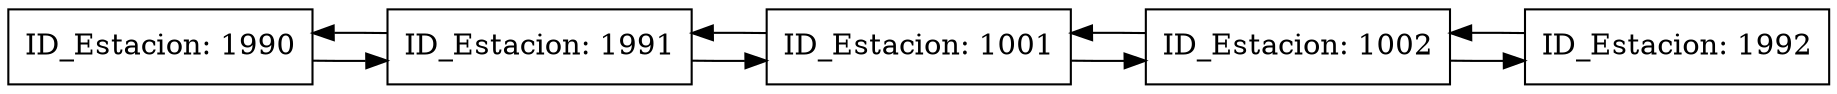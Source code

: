 digraph Elementos{
node [shape=record];
rankdir=LR;
e_1990[label = "ID_Estacion: 1990"];

e_1990->e_1991;
e_1991->e_1990;
e_1991[label = "ID_Estacion: 1991"];

e_1991->e_1001;
e_1001->e_1991;
e_1001[label = "ID_Estacion: 1001"];

e_1001->e_1002;
e_1002->e_1001;
e_1002[label = "ID_Estacion: 1002"];

e_1002->e_1992;
e_1992->e_1002;
e_1992[label = "ID_Estacion: 1992"];

}

